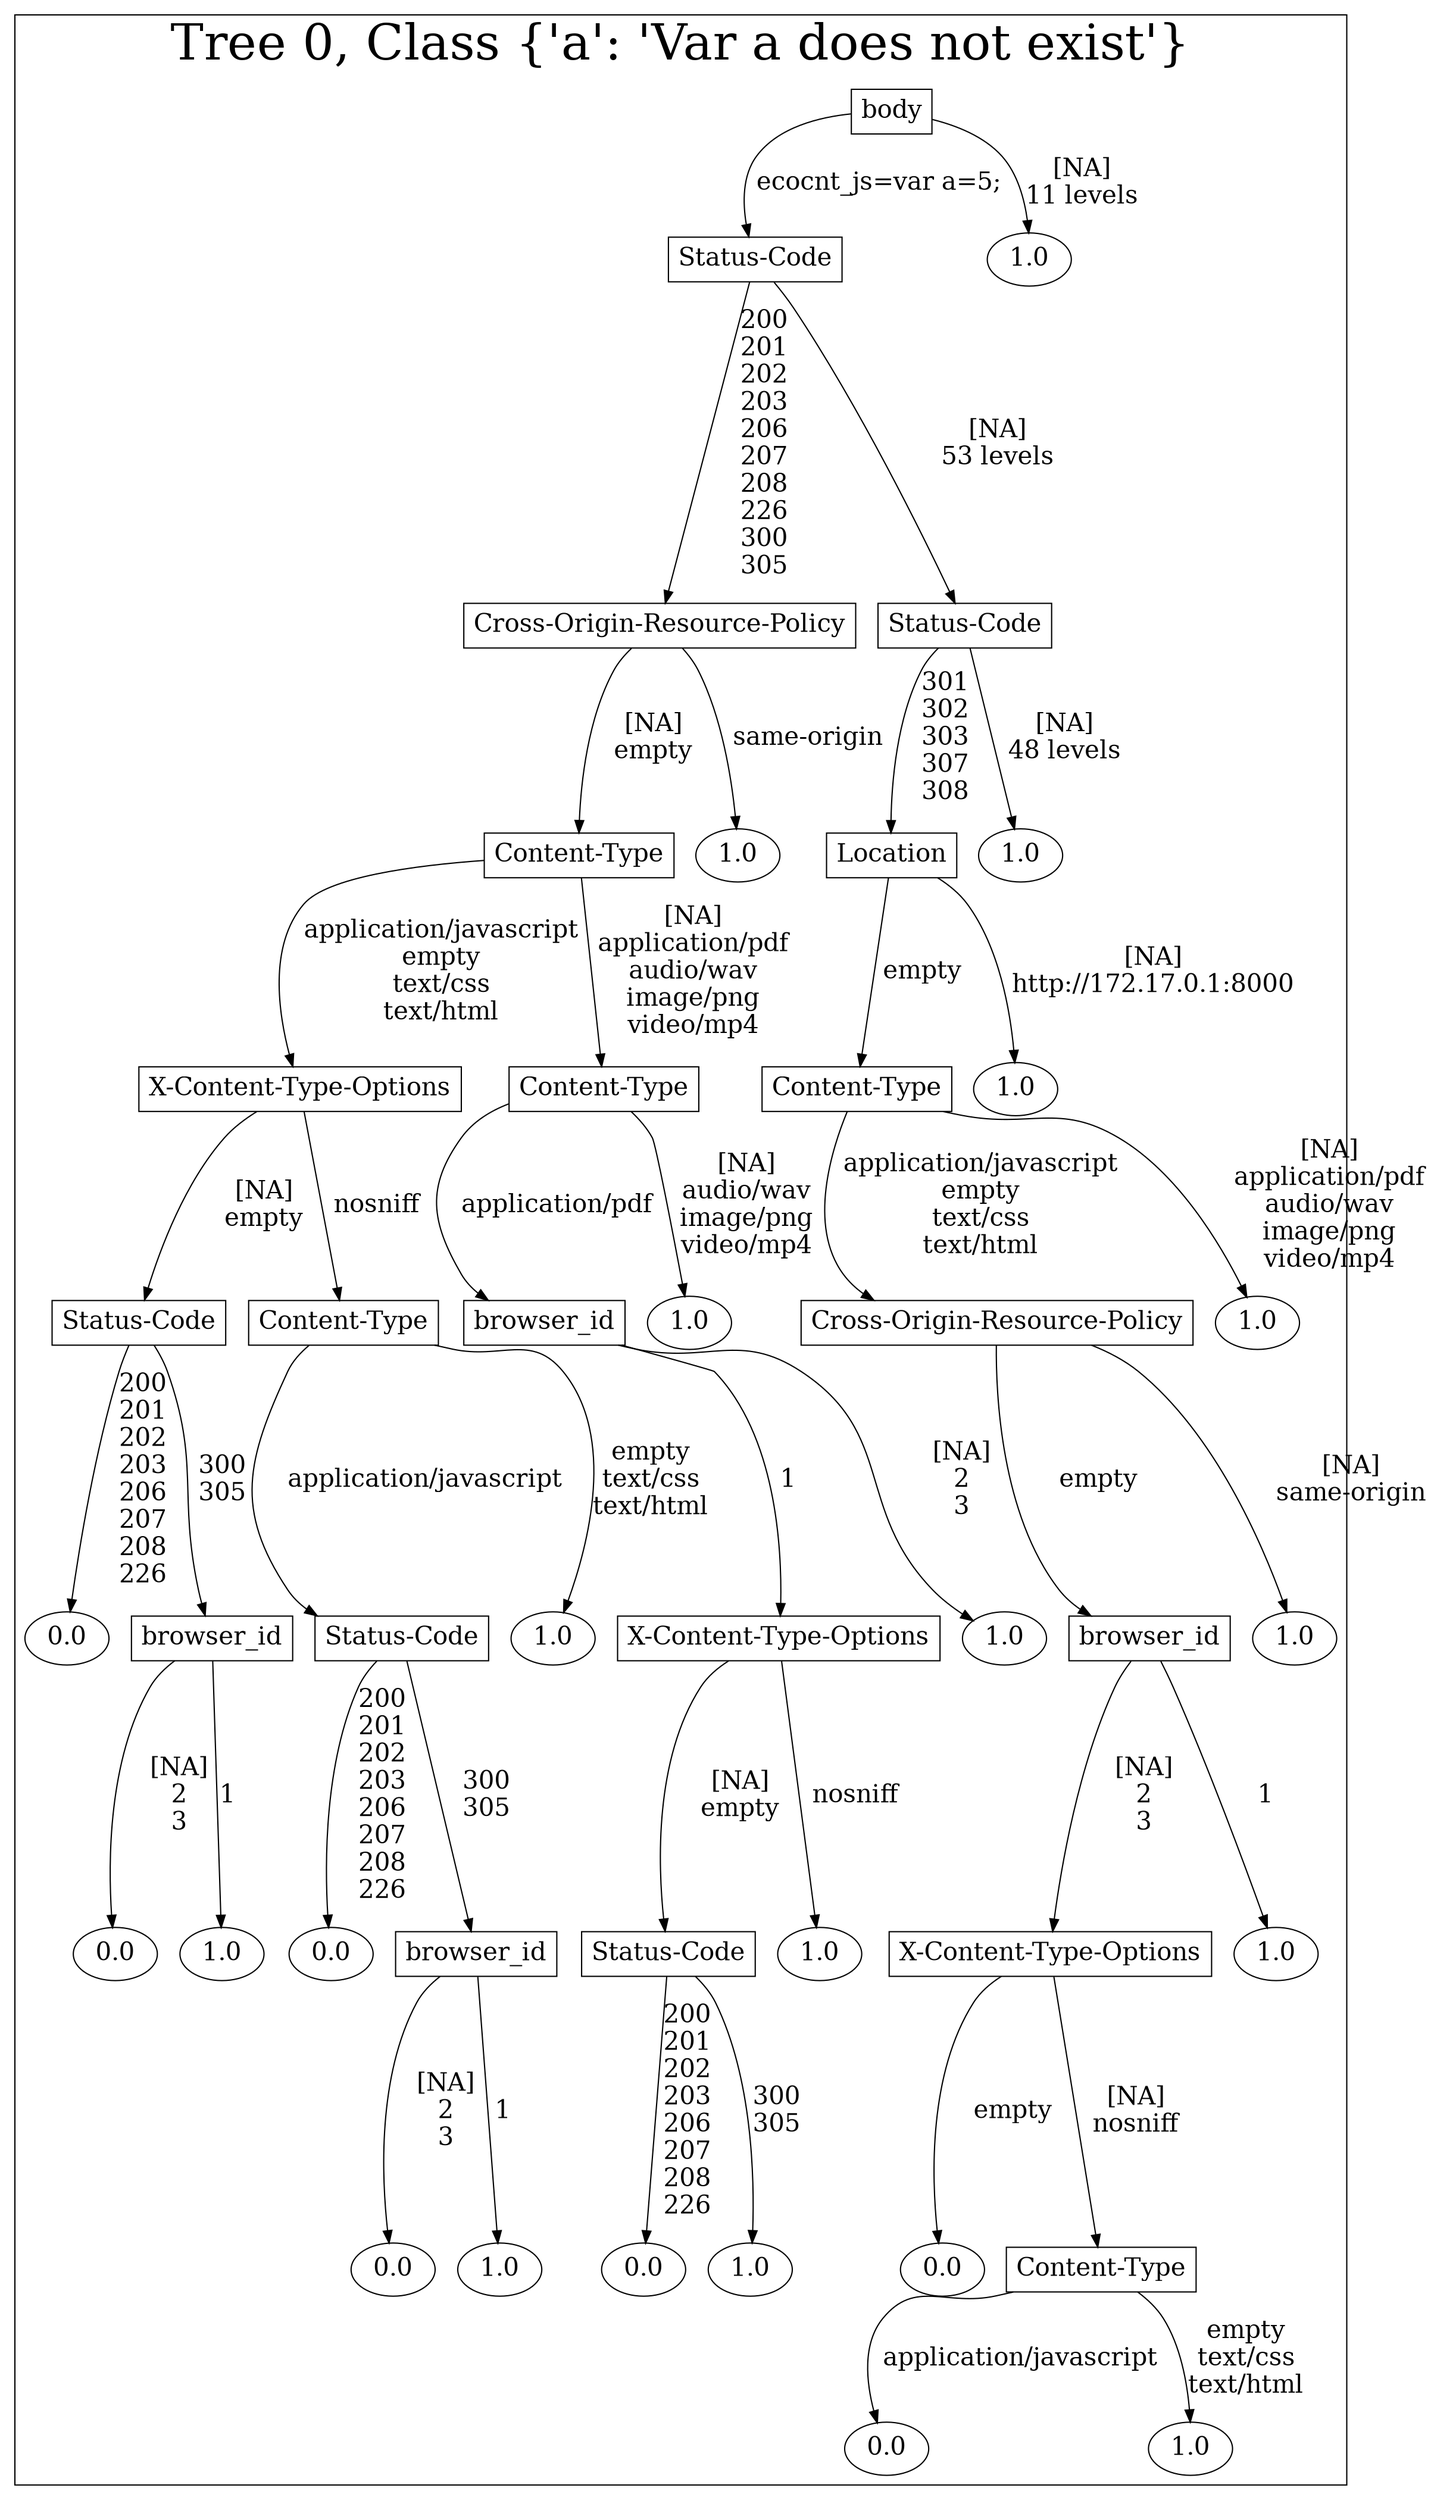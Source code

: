 /*
Generated by:
    http://https://github.com/h2oai/h2o-3/tree/master/h2o-genmodel/src/main/java/hex/genmodel/tools/PrintMojo.java
*/

/*
On a mac:

$ brew install graphviz
$ dot -Tpng file.gv -o file.png
$ open file.png
*/

digraph G {

subgraph cluster_0 {
/* Nodes */

/* Level 0 */
{
"SG_0_Node_0" [shape=box, fontsize=20, label="body"]
}

/* Level 1 */
{
"SG_0_Node_1" [shape=box, fontsize=20, label="Status-Code"]
"SG_0_Node_21" [fontsize=20, label="1.0"]
}

/* Level 2 */
{
"SG_0_Node_2" [shape=box, fontsize=20, label="Cross-Origin-Resource-Policy"]
"SG_0_Node_3" [shape=box, fontsize=20, label="Status-Code"]
}

/* Level 3 */
{
"SG_0_Node_4" [shape=box, fontsize=20, label="Content-Type"]
"SG_0_Node_22" [fontsize=20, label="1.0"]
"SG_0_Node_5" [shape=box, fontsize=20, label="Location"]
"SG_0_Node_23" [fontsize=20, label="1.0"]
}

/* Level 4 */
{
"SG_0_Node_6" [shape=box, fontsize=20, label="X-Content-Type-Options"]
"SG_0_Node_7" [shape=box, fontsize=20, label="Content-Type"]
"SG_0_Node_8" [shape=box, fontsize=20, label="Content-Type"]
"SG_0_Node_24" [fontsize=20, label="1.0"]
}

/* Level 5 */
{
"SG_0_Node_9" [shape=box, fontsize=20, label="Status-Code"]
"SG_0_Node_10" [shape=box, fontsize=20, label="Content-Type"]
"SG_0_Node_11" [shape=box, fontsize=20, label="browser_id"]
"SG_0_Node_25" [fontsize=20, label="1.0"]
"SG_0_Node_12" [shape=box, fontsize=20, label="Cross-Origin-Resource-Policy"]
"SG_0_Node_26" [fontsize=20, label="1.0"]
}

/* Level 6 */
{
"SG_0_Node_27" [fontsize=20, label="0.0"]
"SG_0_Node_13" [shape=box, fontsize=20, label="browser_id"]
"SG_0_Node_14" [shape=box, fontsize=20, label="Status-Code"]
"SG_0_Node_28" [fontsize=20, label="1.0"]
"SG_0_Node_15" [shape=box, fontsize=20, label="X-Content-Type-Options"]
"SG_0_Node_29" [fontsize=20, label="1.0"]
"SG_0_Node_16" [shape=box, fontsize=20, label="browser_id"]
"SG_0_Node_30" [fontsize=20, label="1.0"]
}

/* Level 7 */
{
"SG_0_Node_31" [fontsize=20, label="0.0"]
"SG_0_Node_32" [fontsize=20, label="1.0"]
"SG_0_Node_33" [fontsize=20, label="0.0"]
"SG_0_Node_17" [shape=box, fontsize=20, label="browser_id"]
"SG_0_Node_18" [shape=box, fontsize=20, label="Status-Code"]
"SG_0_Node_34" [fontsize=20, label="1.0"]
"SG_0_Node_19" [shape=box, fontsize=20, label="X-Content-Type-Options"]
"SG_0_Node_35" [fontsize=20, label="1.0"]
}

/* Level 8 */
{
"SG_0_Node_36" [fontsize=20, label="0.0"]
"SG_0_Node_37" [fontsize=20, label="1.0"]
"SG_0_Node_38" [fontsize=20, label="0.0"]
"SG_0_Node_39" [fontsize=20, label="1.0"]
"SG_0_Node_40" [fontsize=20, label="0.0"]
"SG_0_Node_20" [shape=box, fontsize=20, label="Content-Type"]
}

/* Level 9 */
{
"SG_0_Node_41" [fontsize=20, label="0.0"]
"SG_0_Node_42" [fontsize=20, label="1.0"]
}

/* Edges */
"SG_0_Node_0" -> "SG_0_Node_1" [fontsize=20, label="ecocnt_js=var a=5;
"]
"SG_0_Node_0" -> "SG_0_Node_21" [fontsize=20, label="[NA]
11 levels
"]
"SG_0_Node_1" -> "SG_0_Node_2" [fontsize=20, label="200
201
202
203
206
207
208
226
300
305
"]
"SG_0_Node_1" -> "SG_0_Node_3" [fontsize=20, label="[NA]
53 levels
"]
"SG_0_Node_3" -> "SG_0_Node_5" [fontsize=20, label="301
302
303
307
308
"]
"SG_0_Node_3" -> "SG_0_Node_23" [fontsize=20, label="[NA]
48 levels
"]
"SG_0_Node_5" -> "SG_0_Node_8" [fontsize=20, label="empty
"]
"SG_0_Node_5" -> "SG_0_Node_24" [fontsize=20, label="[NA]
http://172.17.0.1:8000
"]
"SG_0_Node_8" -> "SG_0_Node_12" [fontsize=20, label="application/javascript
empty
text/css
text/html
"]
"SG_0_Node_8" -> "SG_0_Node_26" [fontsize=20, label="[NA]
application/pdf
audio/wav
image/png
video/mp4
"]
"SG_0_Node_12" -> "SG_0_Node_16" [fontsize=20, label="empty
"]
"SG_0_Node_12" -> "SG_0_Node_30" [fontsize=20, label="[NA]
same-origin
"]
"SG_0_Node_16" -> "SG_0_Node_19" [fontsize=20, label="[NA]
2
3
"]
"SG_0_Node_16" -> "SG_0_Node_35" [fontsize=20, label="1
"]
"SG_0_Node_19" -> "SG_0_Node_40" [fontsize=20, label="empty
"]
"SG_0_Node_19" -> "SG_0_Node_20" [fontsize=20, label="[NA]
nosniff
"]
"SG_0_Node_20" -> "SG_0_Node_41" [fontsize=20, label="application/javascript
"]
"SG_0_Node_20" -> "SG_0_Node_42" [fontsize=20, label="empty
text/css
text/html
"]
"SG_0_Node_2" -> "SG_0_Node_4" [fontsize=20, label="[NA]
empty
"]
"SG_0_Node_2" -> "SG_0_Node_22" [fontsize=20, label="same-origin
"]
"SG_0_Node_4" -> "SG_0_Node_6" [fontsize=20, label="application/javascript
empty
text/css
text/html
"]
"SG_0_Node_4" -> "SG_0_Node_7" [fontsize=20, label="[NA]
application/pdf
audio/wav
image/png
video/mp4
"]
"SG_0_Node_7" -> "SG_0_Node_11" [fontsize=20, label="application/pdf
"]
"SG_0_Node_7" -> "SG_0_Node_25" [fontsize=20, label="[NA]
audio/wav
image/png
video/mp4
"]
"SG_0_Node_11" -> "SG_0_Node_15" [fontsize=20, label="1
"]
"SG_0_Node_11" -> "SG_0_Node_29" [fontsize=20, label="[NA]
2
3
"]
"SG_0_Node_15" -> "SG_0_Node_18" [fontsize=20, label="[NA]
empty
"]
"SG_0_Node_15" -> "SG_0_Node_34" [fontsize=20, label="nosniff
"]
"SG_0_Node_18" -> "SG_0_Node_38" [fontsize=20, label="200
201
202
203
206
207
208
226
"]
"SG_0_Node_18" -> "SG_0_Node_39" [fontsize=20, label="300
305
"]
"SG_0_Node_6" -> "SG_0_Node_9" [fontsize=20, label="[NA]
empty
"]
"SG_0_Node_6" -> "SG_0_Node_10" [fontsize=20, label="nosniff
"]
"SG_0_Node_10" -> "SG_0_Node_14" [fontsize=20, label="application/javascript
"]
"SG_0_Node_10" -> "SG_0_Node_28" [fontsize=20, label="empty
text/css
text/html
"]
"SG_0_Node_14" -> "SG_0_Node_33" [fontsize=20, label="200
201
202
203
206
207
208
226
"]
"SG_0_Node_14" -> "SG_0_Node_17" [fontsize=20, label="300
305
"]
"SG_0_Node_17" -> "SG_0_Node_36" [fontsize=20, label="[NA]
2
3
"]
"SG_0_Node_17" -> "SG_0_Node_37" [fontsize=20, label="1
"]
"SG_0_Node_9" -> "SG_0_Node_27" [fontsize=20, label="200
201
202
203
206
207
208
226
"]
"SG_0_Node_9" -> "SG_0_Node_13" [fontsize=20, label="300
305
"]
"SG_0_Node_13" -> "SG_0_Node_31" [fontsize=20, label="[NA]
2
3
"]
"SG_0_Node_13" -> "SG_0_Node_32" [fontsize=20, label="1
"]

fontsize=40
label="Tree 0, Class {'a': 'Var a does not exist'}"
}

}


